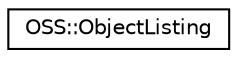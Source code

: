digraph "类继承关系图"
{
  edge [fontname="Helvetica",fontsize="10",labelfontname="Helvetica",labelfontsize="10"];
  node [fontname="Helvetica",fontsize="10",shape=record];
  rankdir="LR";
  Node1 [label="OSS::ObjectListing",height=0.2,width=0.4,color="black", fillcolor="white", style="filled",URL="$class_o_s_s_1_1_object_listing.html"];
}
